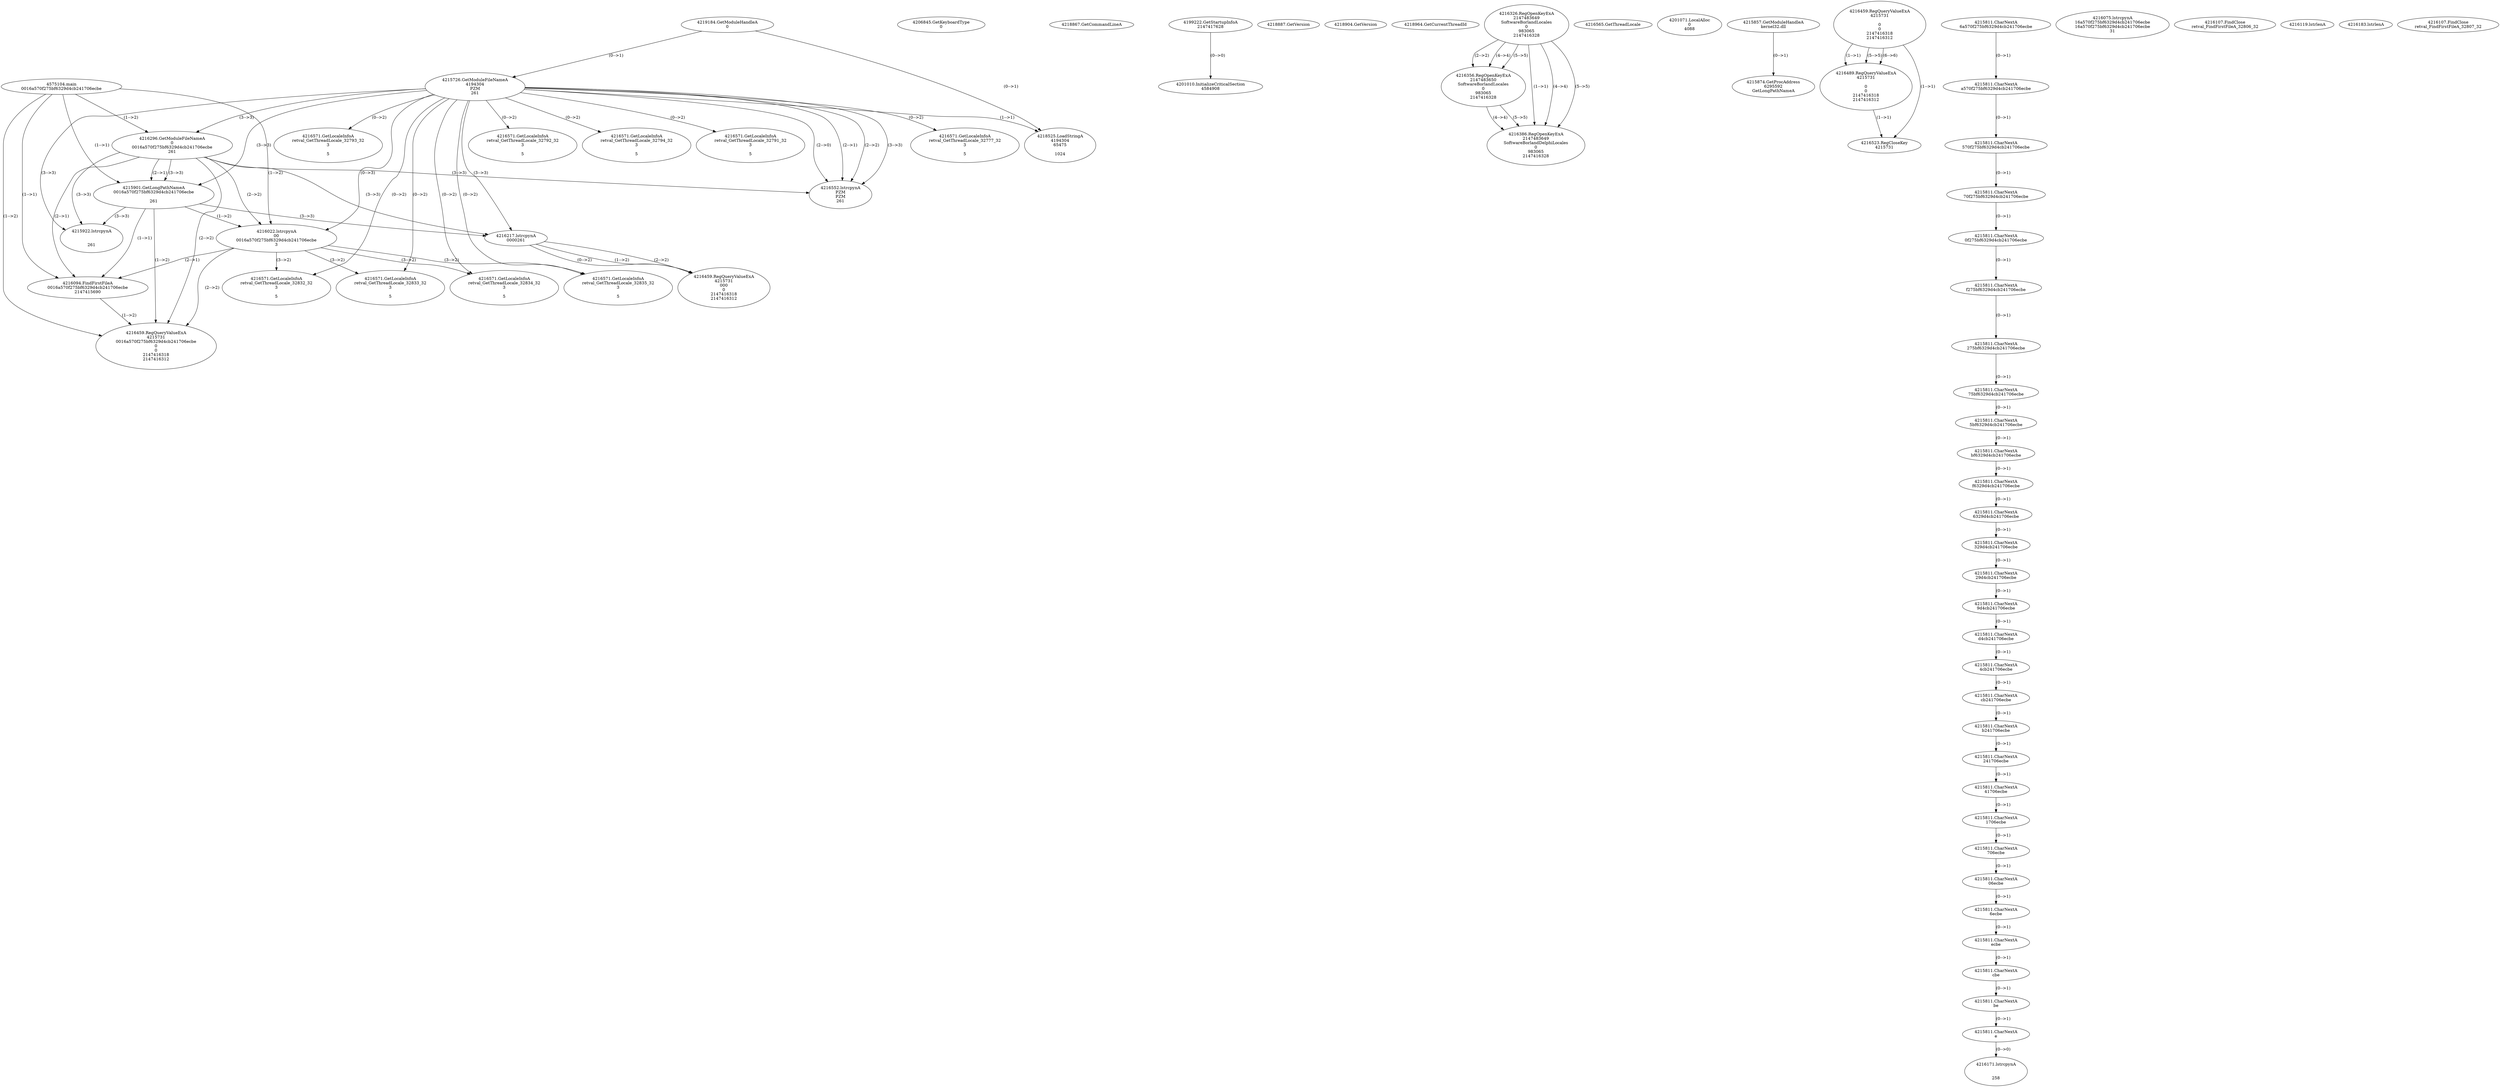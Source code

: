 // Global SCDG with merge call
digraph {
	0 [label="4575104.main
0016a570f275bf6329d4cb241706ecbe"]
	1 [label="4219184.GetModuleHandleA
0"]
	2 [label="4206845.GetKeyboardType
0"]
	3 [label="4218867.GetCommandLineA
"]
	4 [label="4199222.GetStartupInfoA
2147417628"]
	5 [label="4218887.GetVersion
"]
	6 [label="4218904.GetVersion
"]
	7 [label="4218964.GetCurrentThreadId
"]
	8 [label="4215726.GetModuleFileNameA
4194304
PZM
261"]
	1 -> 8 [label="(0-->1)"]
	9 [label="4216296.GetModuleFileNameA
0
0016a570f275bf6329d4cb241706ecbe
261"]
	0 -> 9 [label="(1-->2)"]
	8 -> 9 [label="(3-->3)"]
	10 [label="4216326.RegOpenKeyExA
2147483649
Software\Borland\Locales
0
983065
2147416328"]
	11 [label="4216356.RegOpenKeyExA
2147483650
Software\Borland\Locales
0
983065
2147416328"]
	10 -> 11 [label="(2-->2)"]
	10 -> 11 [label="(4-->4)"]
	10 -> 11 [label="(5-->5)"]
	12 [label="4216386.RegOpenKeyExA
2147483649
Software\Borland\Delphi\Locales
0
983065
2147416328"]
	10 -> 12 [label="(1-->1)"]
	10 -> 12 [label="(4-->4)"]
	11 -> 12 [label="(4-->4)"]
	10 -> 12 [label="(5-->5)"]
	11 -> 12 [label="(5-->5)"]
	13 [label="4216552.lstrcpynA
PZM
PZM
261"]
	8 -> 13 [label="(2-->1)"]
	8 -> 13 [label="(2-->2)"]
	8 -> 13 [label="(3-->3)"]
	9 -> 13 [label="(3-->3)"]
	8 -> 13 [label="(2-->0)"]
	14 [label="4216565.GetThreadLocale
"]
	15 [label="4216571.GetLocaleInfoA
retval_GetThreadLocale_32777_32
3

5"]
	8 -> 15 [label="(0-->2)"]
	16 [label="4218525.LoadStringA
4194304
65475

1024"]
	1 -> 16 [label="(0-->1)"]
	8 -> 16 [label="(1-->1)"]
	17 [label="4201010.InitializeCriticalSection
4584908"]
	4 -> 17 [label="(0-->0)"]
	18 [label="4201071.LocalAlloc
0
4088"]
	19 [label="4215857.GetModuleHandleA
kernel32.dll"]
	20 [label="4215874.GetProcAddress
6295592
GetLongPathNameA"]
	19 -> 20 [label="(0-->1)"]
	21 [label="4215901.GetLongPathNameA
0016a570f275bf6329d4cb241706ecbe

261"]
	0 -> 21 [label="(1-->1)"]
	9 -> 21 [label="(2-->1)"]
	8 -> 21 [label="(3-->3)"]
	9 -> 21 [label="(3-->3)"]
	22 [label="4215922.lstrcpynA


261"]
	8 -> 22 [label="(3-->3)"]
	9 -> 22 [label="(3-->3)"]
	21 -> 22 [label="(3-->3)"]
	23 [label="4216459.RegQueryValueExA
4215731

0
0
2147416318
2147416312"]
	24 [label="4216489.RegQueryValueExA
4215731

0
0
2147416318
2147416312"]
	23 -> 24 [label="(1-->1)"]
	23 -> 24 [label="(5-->5)"]
	23 -> 24 [label="(6-->6)"]
	25 [label="4216523.RegCloseKey
4215731"]
	23 -> 25 [label="(1-->1)"]
	24 -> 25 [label="(1-->1)"]
	26 [label="4216571.GetLocaleInfoA
retval_GetThreadLocale_32793_32
3

5"]
	8 -> 26 [label="(0-->2)"]
	27 [label="4216022.lstrcpynA
00
0016a570f275bf6329d4cb241706ecbe
3"]
	0 -> 27 [label="(1-->2)"]
	9 -> 27 [label="(2-->2)"]
	21 -> 27 [label="(1-->2)"]
	8 -> 27 [label="(0-->3)"]
	28 [label="4215811.CharNextA
6a570f275bf6329d4cb241706ecbe"]
	29 [label="4215811.CharNextA
a570f275bf6329d4cb241706ecbe"]
	28 -> 29 [label="(0-->1)"]
	30 [label="4215811.CharNextA
570f275bf6329d4cb241706ecbe"]
	29 -> 30 [label="(0-->1)"]
	31 [label="4215811.CharNextA
70f275bf6329d4cb241706ecbe"]
	30 -> 31 [label="(0-->1)"]
	32 [label="4215811.CharNextA
0f275bf6329d4cb241706ecbe"]
	31 -> 32 [label="(0-->1)"]
	33 [label="4215811.CharNextA
f275bf6329d4cb241706ecbe"]
	32 -> 33 [label="(0-->1)"]
	34 [label="4215811.CharNextA
275bf6329d4cb241706ecbe"]
	33 -> 34 [label="(0-->1)"]
	35 [label="4215811.CharNextA
75bf6329d4cb241706ecbe"]
	34 -> 35 [label="(0-->1)"]
	36 [label="4215811.CharNextA
5bf6329d4cb241706ecbe"]
	35 -> 36 [label="(0-->1)"]
	37 [label="4215811.CharNextA
bf6329d4cb241706ecbe"]
	36 -> 37 [label="(0-->1)"]
	38 [label="4215811.CharNextA
f6329d4cb241706ecbe"]
	37 -> 38 [label="(0-->1)"]
	39 [label="4215811.CharNextA
6329d4cb241706ecbe"]
	38 -> 39 [label="(0-->1)"]
	40 [label="4215811.CharNextA
329d4cb241706ecbe"]
	39 -> 40 [label="(0-->1)"]
	41 [label="4215811.CharNextA
29d4cb241706ecbe"]
	40 -> 41 [label="(0-->1)"]
	42 [label="4215811.CharNextA
9d4cb241706ecbe"]
	41 -> 42 [label="(0-->1)"]
	43 [label="4215811.CharNextA
d4cb241706ecbe"]
	42 -> 43 [label="(0-->1)"]
	44 [label="4215811.CharNextA
4cb241706ecbe"]
	43 -> 44 [label="(0-->1)"]
	45 [label="4215811.CharNextA
cb241706ecbe"]
	44 -> 45 [label="(0-->1)"]
	46 [label="4215811.CharNextA
b241706ecbe"]
	45 -> 46 [label="(0-->1)"]
	47 [label="4215811.CharNextA
241706ecbe"]
	46 -> 47 [label="(0-->1)"]
	48 [label="4215811.CharNextA
41706ecbe"]
	47 -> 48 [label="(0-->1)"]
	49 [label="4215811.CharNextA
1706ecbe"]
	48 -> 49 [label="(0-->1)"]
	50 [label="4215811.CharNextA
706ecbe"]
	49 -> 50 [label="(0-->1)"]
	51 [label="4215811.CharNextA
06ecbe"]
	50 -> 51 [label="(0-->1)"]
	52 [label="4215811.CharNextA
6ecbe"]
	51 -> 52 [label="(0-->1)"]
	53 [label="4215811.CharNextA
ecbe"]
	52 -> 53 [label="(0-->1)"]
	54 [label="4215811.CharNextA
cbe"]
	53 -> 54 [label="(0-->1)"]
	55 [label="4215811.CharNextA
be"]
	54 -> 55 [label="(0-->1)"]
	56 [label="4215811.CharNextA
e"]
	55 -> 56 [label="(0-->1)"]
	57 [label="4216075.lstrcpynA
16a570f275bf6329d4cb241706ecbe
16a570f275bf6329d4cb241706ecbe
31"]
	58 [label="4216094.FindFirstFileA
0016a570f275bf6329d4cb241706ecbe
2147415690"]
	0 -> 58 [label="(1-->1)"]
	9 -> 58 [label="(2-->1)"]
	21 -> 58 [label="(1-->1)"]
	27 -> 58 [label="(2-->1)"]
	59 [label="4216459.RegQueryValueExA
4215731
0016a570f275bf6329d4cb241706ecbe
0
0
2147416318
2147416312"]
	0 -> 59 [label="(1-->2)"]
	9 -> 59 [label="(2-->2)"]
	21 -> 59 [label="(1-->2)"]
	27 -> 59 [label="(2-->2)"]
	58 -> 59 [label="(1-->2)"]
	60 [label="4216571.GetLocaleInfoA
retval_GetThreadLocale_32832_32
3

5"]
	8 -> 60 [label="(0-->2)"]
	27 -> 60 [label="(3-->2)"]
	61 [label="4216571.GetLocaleInfoA
retval_GetThreadLocale_32833_32
3

5"]
	8 -> 61 [label="(0-->2)"]
	27 -> 61 [label="(3-->2)"]
	62 [label="4216107.FindClose
retval_FindFirstFileA_32806_32"]
	63 [label="4216119.lstrlenA
"]
	64 [label="4216171.lstrcpynA


258"]
	56 -> 64 [label="(0-->0)"]
	65 [label="4216183.lstrlenA
"]
	66 [label="4216217.lstrcpynA
00\
00\
261"]
	8 -> 66 [label="(3-->3)"]
	9 -> 66 [label="(3-->3)"]
	21 -> 66 [label="(3-->3)"]
	67 [label="4216459.RegQueryValueExA
4215731
00\
0
0
2147416318
2147416312"]
	66 -> 67 [label="(1-->2)"]
	66 -> 67 [label="(2-->2)"]
	66 -> 67 [label="(0-->2)"]
	68 [label="4216571.GetLocaleInfoA
retval_GetThreadLocale_32834_32
3

5"]
	8 -> 68 [label="(0-->2)"]
	27 -> 68 [label="(3-->2)"]
	69 [label="4216107.FindClose
retval_FindFirstFileA_32807_32"]
	70 [label="4216571.GetLocaleInfoA
retval_GetThreadLocale_32835_32
3

5"]
	8 -> 70 [label="(0-->2)"]
	27 -> 70 [label="(3-->2)"]
	71 [label="4216571.GetLocaleInfoA
retval_GetThreadLocale_32792_32
3

5"]
	8 -> 71 [label="(0-->2)"]
	72 [label="4216571.GetLocaleInfoA
retval_GetThreadLocale_32794_32
3

5"]
	8 -> 72 [label="(0-->2)"]
	73 [label="4216571.GetLocaleInfoA
retval_GetThreadLocale_32791_32
3

5"]
	8 -> 73 [label="(0-->2)"]
}
